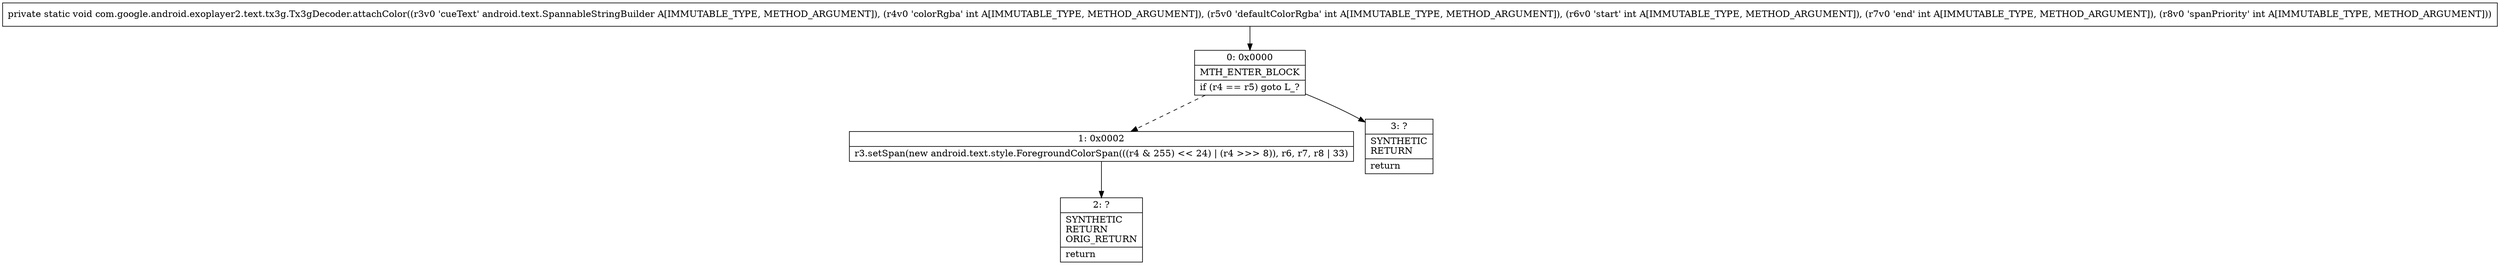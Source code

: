 digraph "CFG forcom.google.android.exoplayer2.text.tx3g.Tx3gDecoder.attachColor(Landroid\/text\/SpannableStringBuilder;IIIII)V" {
Node_0 [shape=record,label="{0\:\ 0x0000|MTH_ENTER_BLOCK\l|if (r4 == r5) goto L_?\l}"];
Node_1 [shape=record,label="{1\:\ 0x0002|r3.setSpan(new android.text.style.ForegroundColorSpan(((r4 & 255) \<\< 24) \| (r4 \>\>\> 8)), r6, r7, r8 \| 33)\l}"];
Node_2 [shape=record,label="{2\:\ ?|SYNTHETIC\lRETURN\lORIG_RETURN\l|return\l}"];
Node_3 [shape=record,label="{3\:\ ?|SYNTHETIC\lRETURN\l|return\l}"];
MethodNode[shape=record,label="{private static void com.google.android.exoplayer2.text.tx3g.Tx3gDecoder.attachColor((r3v0 'cueText' android.text.SpannableStringBuilder A[IMMUTABLE_TYPE, METHOD_ARGUMENT]), (r4v0 'colorRgba' int A[IMMUTABLE_TYPE, METHOD_ARGUMENT]), (r5v0 'defaultColorRgba' int A[IMMUTABLE_TYPE, METHOD_ARGUMENT]), (r6v0 'start' int A[IMMUTABLE_TYPE, METHOD_ARGUMENT]), (r7v0 'end' int A[IMMUTABLE_TYPE, METHOD_ARGUMENT]), (r8v0 'spanPriority' int A[IMMUTABLE_TYPE, METHOD_ARGUMENT])) }"];
MethodNode -> Node_0;
Node_0 -> Node_1[style=dashed];
Node_0 -> Node_3;
Node_1 -> Node_2;
}

